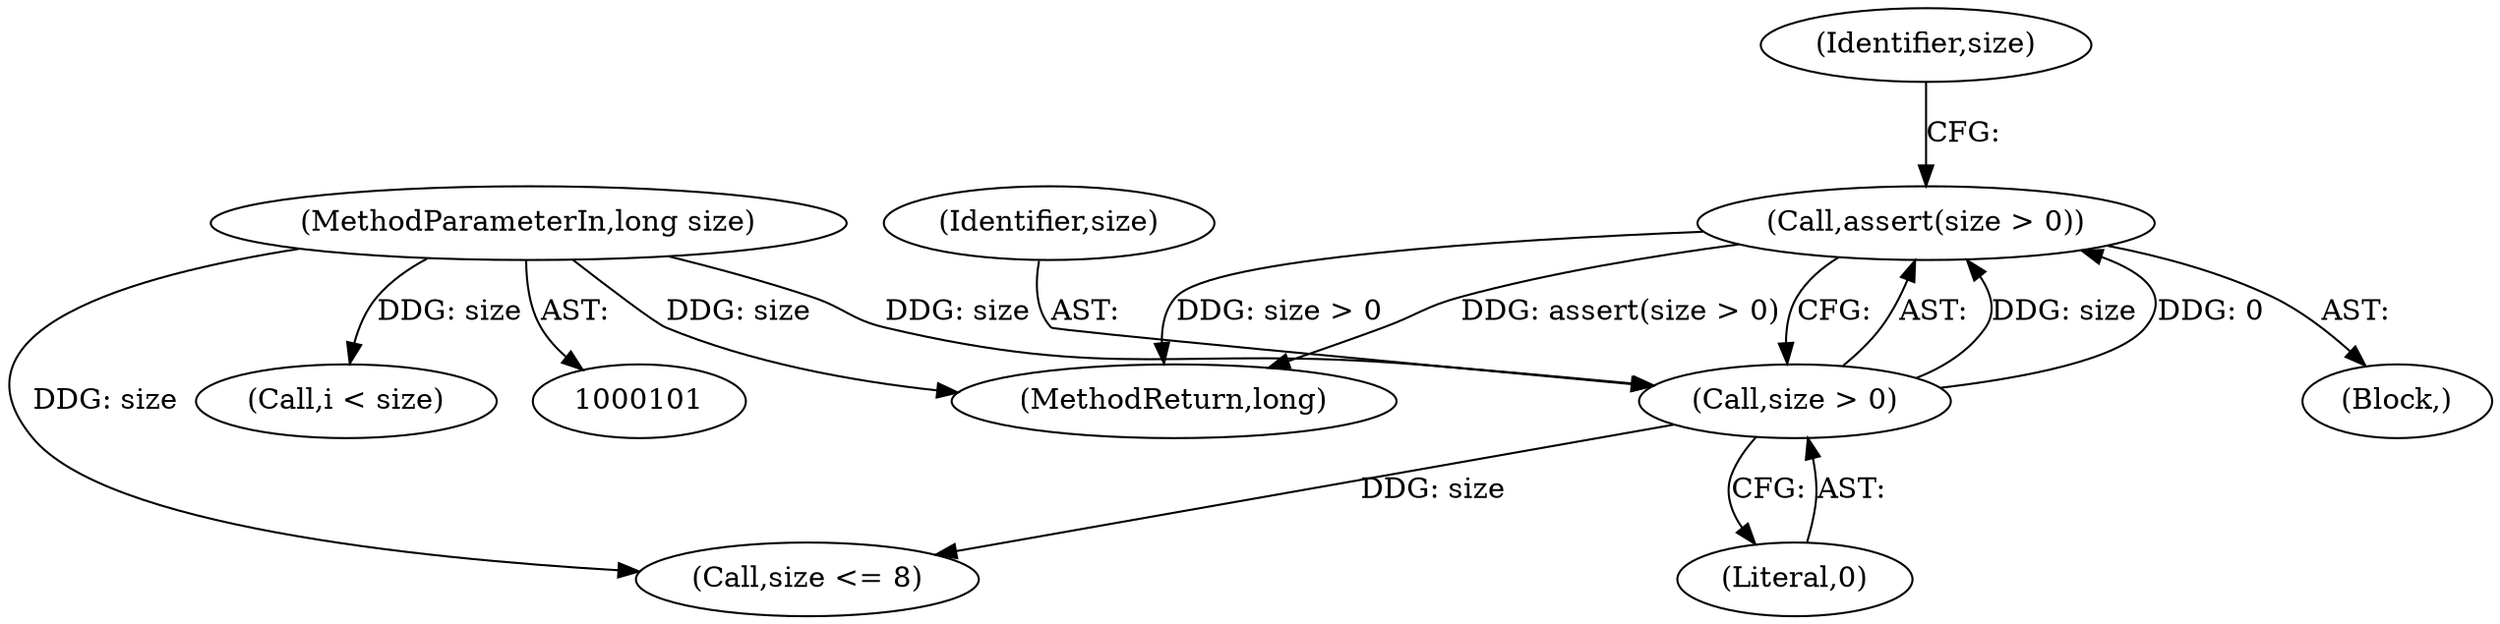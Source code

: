digraph "1_Android_04839626ed859623901ebd3a5fd483982186b59d_210@API" {
"1000113" [label="(Call,assert(size > 0))"];
"1000114" [label="(Call,size > 0)"];
"1000104" [label="(MethodParameterIn,long size)"];
"1000104" [label="(MethodParameterIn,long size)"];
"1000106" [label="(Block,)"];
"1000118" [label="(Call,size <= 8)"];
"1000149" [label="(Call,i < size)"];
"1000113" [label="(Call,assert(size > 0))"];
"1000119" [label="(Identifier,size)"];
"1000116" [label="(Literal,0)"];
"1000114" [label="(Call,size > 0)"];
"1000180" [label="(MethodReturn,long)"];
"1000115" [label="(Identifier,size)"];
"1000113" -> "1000106"  [label="AST: "];
"1000113" -> "1000114"  [label="CFG: "];
"1000114" -> "1000113"  [label="AST: "];
"1000119" -> "1000113"  [label="CFG: "];
"1000113" -> "1000180"  [label="DDG: size > 0"];
"1000113" -> "1000180"  [label="DDG: assert(size > 0)"];
"1000114" -> "1000113"  [label="DDG: size"];
"1000114" -> "1000113"  [label="DDG: 0"];
"1000114" -> "1000116"  [label="CFG: "];
"1000115" -> "1000114"  [label="AST: "];
"1000116" -> "1000114"  [label="AST: "];
"1000104" -> "1000114"  [label="DDG: size"];
"1000114" -> "1000118"  [label="DDG: size"];
"1000104" -> "1000101"  [label="AST: "];
"1000104" -> "1000180"  [label="DDG: size"];
"1000104" -> "1000118"  [label="DDG: size"];
"1000104" -> "1000149"  [label="DDG: size"];
}
